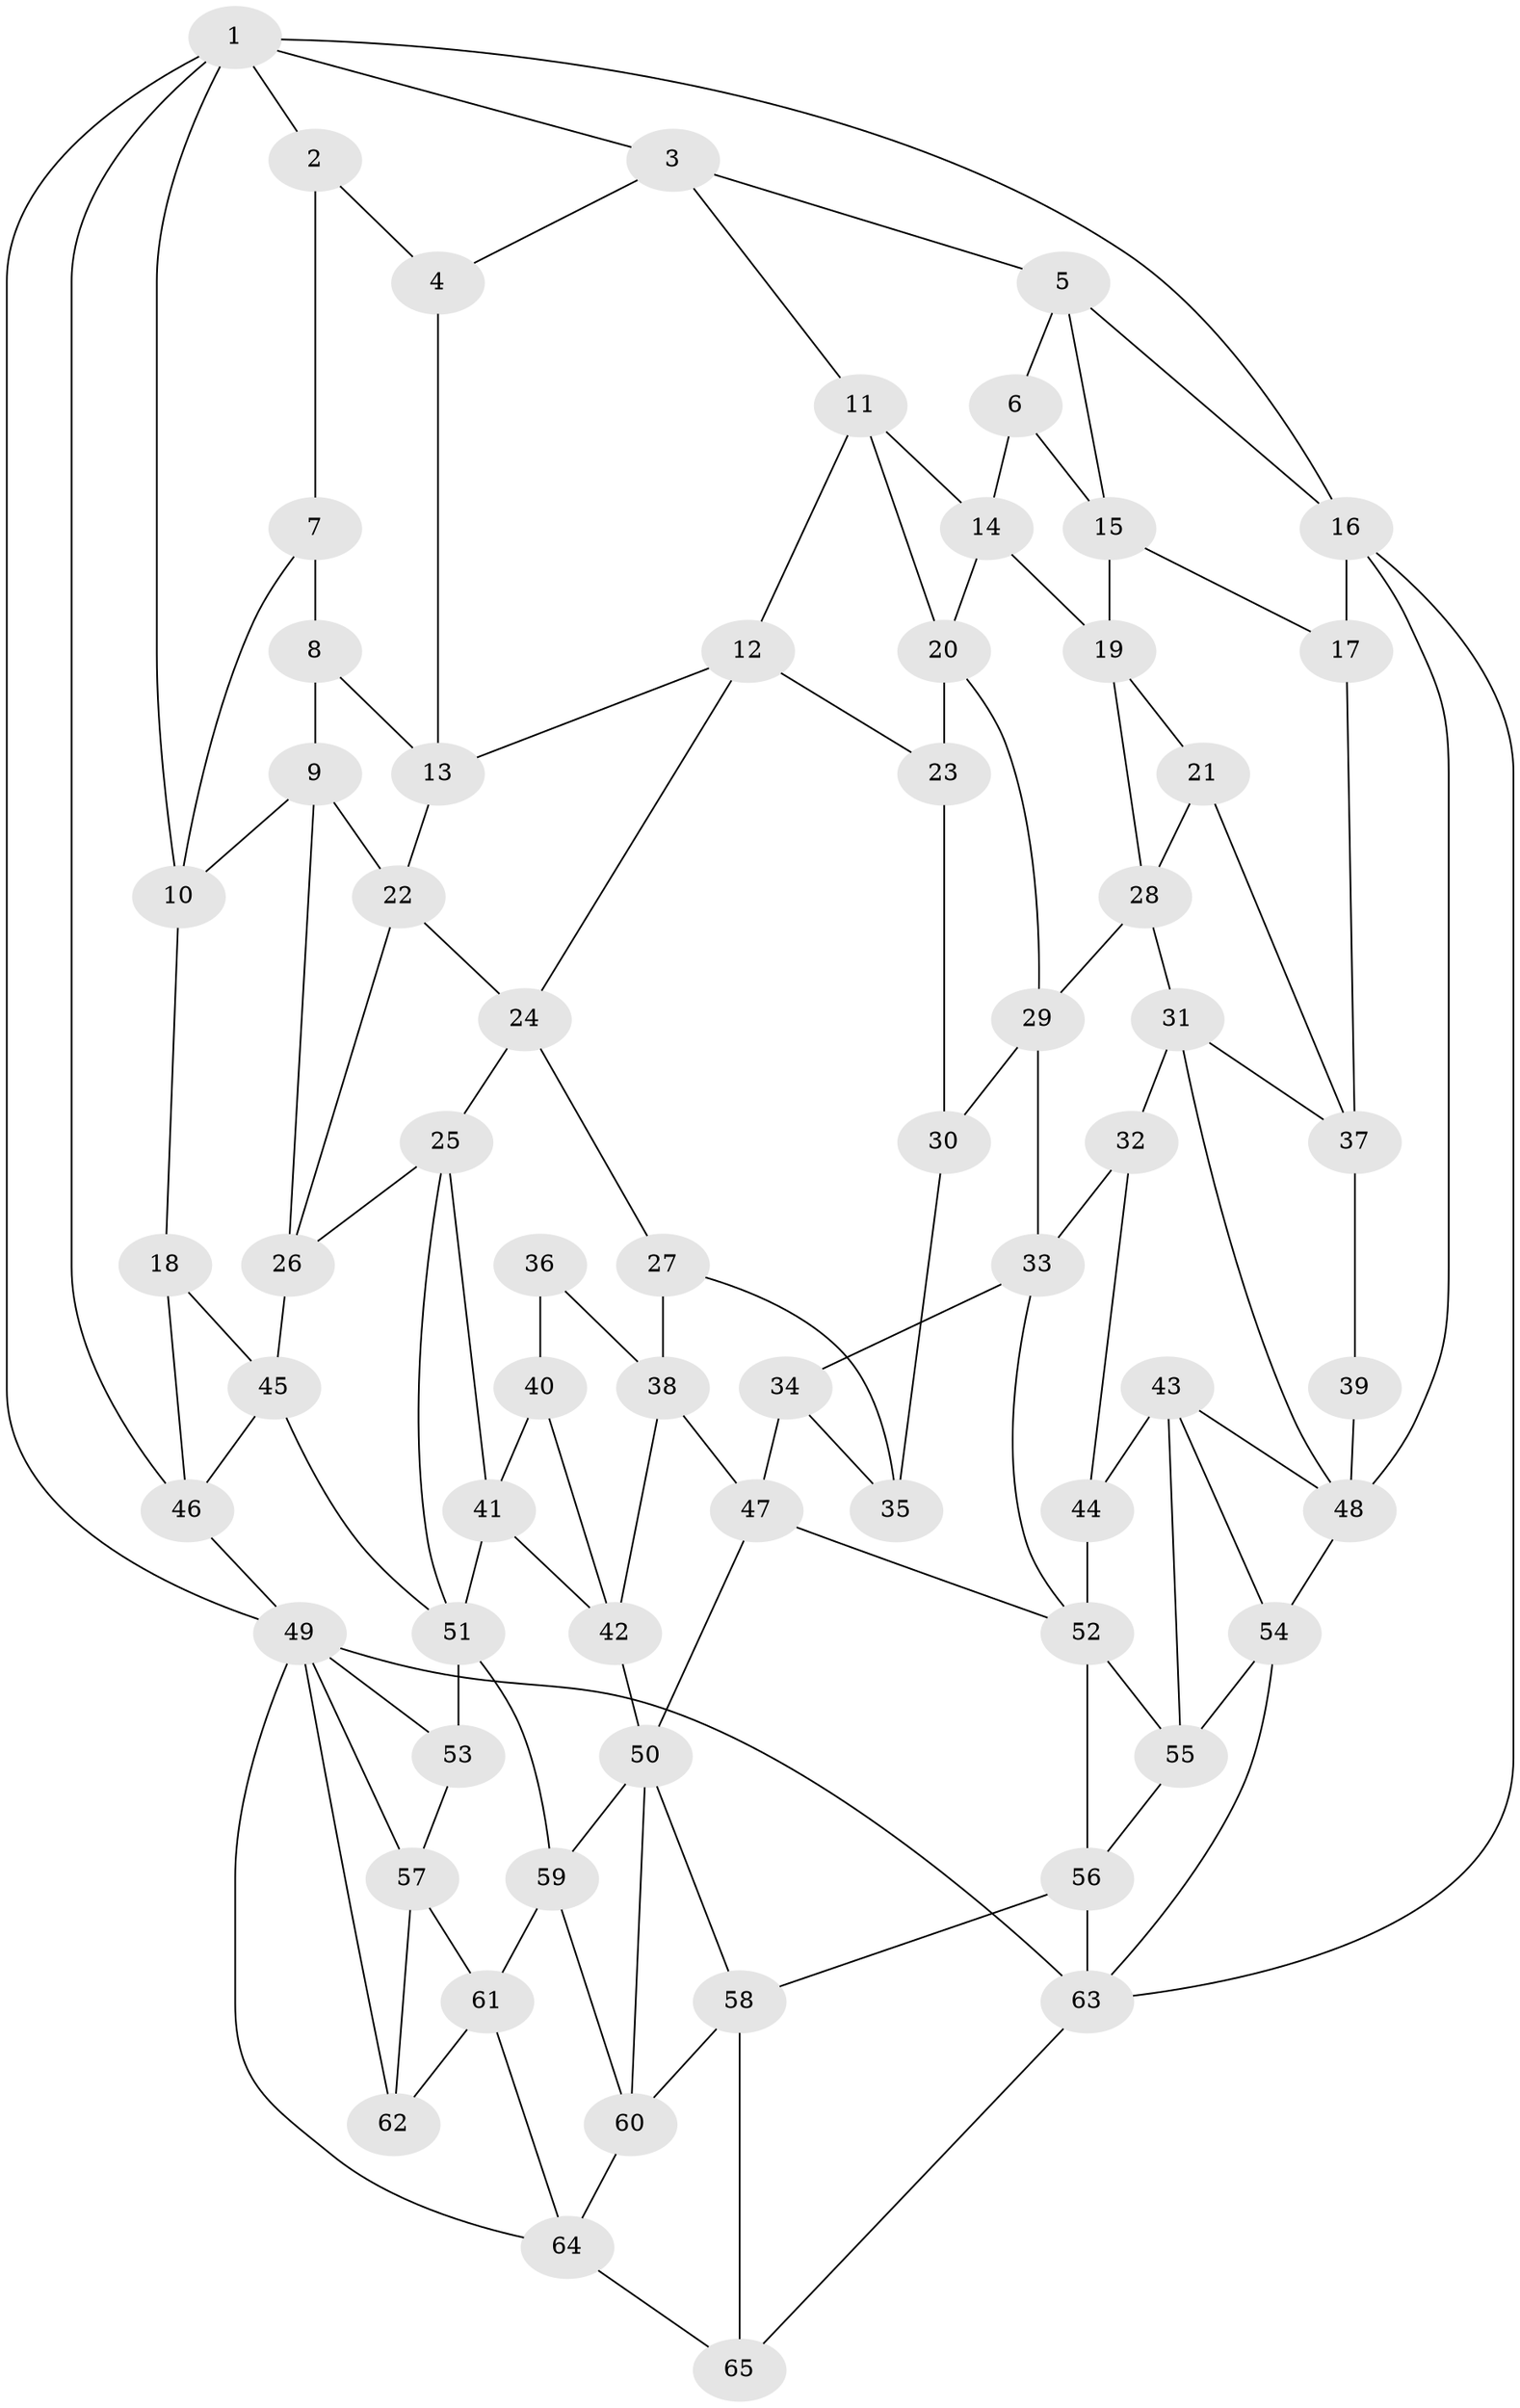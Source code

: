 // original degree distribution, {3: 0.023076923076923078, 6: 0.2076923076923077, 5: 0.5615384615384615, 4: 0.2076923076923077}
// Generated by graph-tools (version 1.1) at 2025/27/03/09/25 03:27:13]
// undirected, 65 vertices, 124 edges
graph export_dot {
graph [start="1"]
  node [color=gray90,style=filled];
  1;
  2;
  3;
  4;
  5;
  6;
  7;
  8;
  9;
  10;
  11;
  12;
  13;
  14;
  15;
  16;
  17;
  18;
  19;
  20;
  21;
  22;
  23;
  24;
  25;
  26;
  27;
  28;
  29;
  30;
  31;
  32;
  33;
  34;
  35;
  36;
  37;
  38;
  39;
  40;
  41;
  42;
  43;
  44;
  45;
  46;
  47;
  48;
  49;
  50;
  51;
  52;
  53;
  54;
  55;
  56;
  57;
  58;
  59;
  60;
  61;
  62;
  63;
  64;
  65;
  1 -- 2 [weight=1.0];
  1 -- 3 [weight=1.0];
  1 -- 10 [weight=1.0];
  1 -- 16 [weight=1.0];
  1 -- 46 [weight=1.0];
  1 -- 49 [weight=1.0];
  2 -- 4 [weight=1.0];
  2 -- 7 [weight=1.0];
  3 -- 4 [weight=1.0];
  3 -- 5 [weight=1.0];
  3 -- 11 [weight=1.0];
  4 -- 13 [weight=1.0];
  5 -- 6 [weight=1.0];
  5 -- 15 [weight=1.0];
  5 -- 16 [weight=1.0];
  6 -- 14 [weight=1.0];
  6 -- 15 [weight=1.0];
  7 -- 8 [weight=2.0];
  7 -- 10 [weight=1.0];
  8 -- 9 [weight=1.0];
  8 -- 13 [weight=1.0];
  9 -- 10 [weight=1.0];
  9 -- 22 [weight=1.0];
  9 -- 26 [weight=1.0];
  10 -- 18 [weight=1.0];
  11 -- 12 [weight=1.0];
  11 -- 14 [weight=1.0];
  11 -- 20 [weight=1.0];
  12 -- 13 [weight=1.0];
  12 -- 23 [weight=1.0];
  12 -- 24 [weight=1.0];
  13 -- 22 [weight=1.0];
  14 -- 19 [weight=1.0];
  14 -- 20 [weight=1.0];
  15 -- 17 [weight=1.0];
  15 -- 19 [weight=1.0];
  16 -- 17 [weight=1.0];
  16 -- 48 [weight=1.0];
  16 -- 63 [weight=1.0];
  17 -- 37 [weight=1.0];
  18 -- 45 [weight=1.0];
  18 -- 46 [weight=1.0];
  19 -- 21 [weight=1.0];
  19 -- 28 [weight=1.0];
  20 -- 23 [weight=1.0];
  20 -- 29 [weight=1.0];
  21 -- 28 [weight=1.0];
  21 -- 37 [weight=1.0];
  22 -- 24 [weight=1.0];
  22 -- 26 [weight=1.0];
  23 -- 30 [weight=1.0];
  24 -- 25 [weight=1.0];
  24 -- 27 [weight=1.0];
  25 -- 26 [weight=1.0];
  25 -- 41 [weight=1.0];
  25 -- 51 [weight=1.0];
  26 -- 45 [weight=1.0];
  27 -- 35 [weight=1.0];
  27 -- 38 [weight=1.0];
  28 -- 29 [weight=1.0];
  28 -- 31 [weight=1.0];
  29 -- 30 [weight=1.0];
  29 -- 33 [weight=1.0];
  30 -- 35 [weight=2.0];
  31 -- 32 [weight=1.0];
  31 -- 37 [weight=1.0];
  31 -- 48 [weight=1.0];
  32 -- 33 [weight=1.0];
  32 -- 44 [weight=1.0];
  33 -- 34 [weight=1.0];
  33 -- 52 [weight=1.0];
  34 -- 35 [weight=1.0];
  34 -- 47 [weight=1.0];
  36 -- 38 [weight=1.0];
  36 -- 40 [weight=2.0];
  37 -- 39 [weight=1.0];
  38 -- 42 [weight=1.0];
  38 -- 47 [weight=1.0];
  39 -- 48 [weight=2.0];
  40 -- 41 [weight=1.0];
  40 -- 42 [weight=1.0];
  41 -- 42 [weight=1.0];
  41 -- 51 [weight=1.0];
  42 -- 50 [weight=1.0];
  43 -- 44 [weight=1.0];
  43 -- 48 [weight=1.0];
  43 -- 54 [weight=1.0];
  43 -- 55 [weight=1.0];
  44 -- 52 [weight=2.0];
  45 -- 46 [weight=1.0];
  45 -- 51 [weight=1.0];
  46 -- 49 [weight=1.0];
  47 -- 50 [weight=1.0];
  47 -- 52 [weight=1.0];
  48 -- 54 [weight=1.0];
  49 -- 53 [weight=1.0];
  49 -- 57 [weight=1.0];
  49 -- 62 [weight=1.0];
  49 -- 63 [weight=1.0];
  49 -- 64 [weight=1.0];
  50 -- 58 [weight=1.0];
  50 -- 59 [weight=1.0];
  50 -- 60 [weight=1.0];
  51 -- 53 [weight=2.0];
  51 -- 59 [weight=1.0];
  52 -- 55 [weight=1.0];
  52 -- 56 [weight=1.0];
  53 -- 57 [weight=1.0];
  54 -- 55 [weight=1.0];
  54 -- 63 [weight=1.0];
  55 -- 56 [weight=1.0];
  56 -- 58 [weight=1.0];
  56 -- 63 [weight=1.0];
  57 -- 61 [weight=1.0];
  57 -- 62 [weight=1.0];
  58 -- 60 [weight=1.0];
  58 -- 65 [weight=1.0];
  59 -- 60 [weight=1.0];
  59 -- 61 [weight=1.0];
  60 -- 64 [weight=1.0];
  61 -- 62 [weight=1.0];
  61 -- 64 [weight=1.0];
  63 -- 65 [weight=1.0];
  64 -- 65 [weight=1.0];
}
